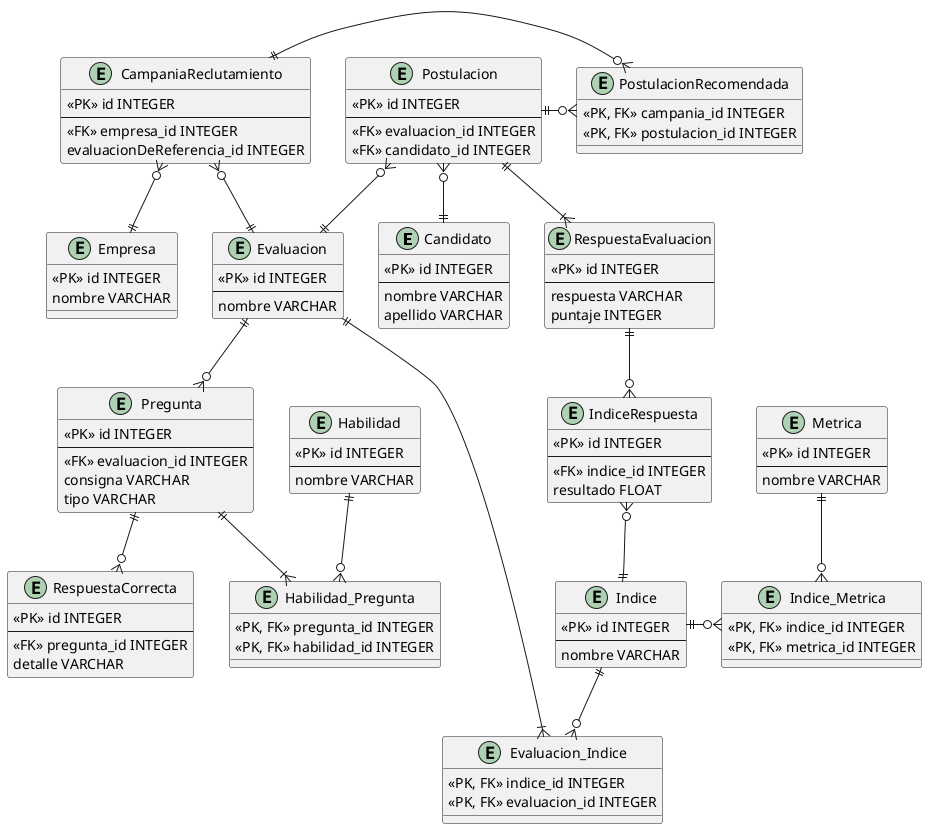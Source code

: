 @startuml
'https://plantuml.com/class-diagram

entity Candidato {
    <<PK>> id INTEGER
    ---
    nombre VARCHAR
    apellido VARCHAR
}

entity Empresa {
    <<PK>> id INTEGER
    nombre VARCHAR
}

entity Postulacion {
    <<PK>> id INTEGER
    ---
    <<FK>> evaluacion_id INTEGER
    <<FK>> candidato_id INTEGER
}

entity Evaluacion {
    <<PK>> id INTEGER
    ---
    nombre VARCHAR
}

entity Pregunta {
    <<PK>> id INTEGER
    ---
    <<FK>> evaluacion_id INTEGER
    consigna VARCHAR
    tipo VARCHAR
}

entity Habilidad_Pregunta {
    <<PK, FK>> pregunta_id INTEGER
    <<PK, FK>> habilidad_id INTEGER
}

entity Habilidad {
    <<PK>> id INTEGER
    ---
    nombre VARCHAR
}

entity RespuestaCorrecta {
    <<PK>> id INTEGER
    ---
    <<FK>> pregunta_id INTEGER
    detalle VARCHAR
}

entity Indice {
    <<PK>> id INTEGER
    ---
    nombre VARCHAR
}

entity Metrica {
    <<PK>> id INTEGER
    ---
    nombre VARCHAR
}

entity Indice_Metrica {
    <<PK, FK>> indice_id INTEGER
    <<PK, FK>> metrica_id INTEGER
}

entity Evaluacion_Indice {
    <<PK, FK>> indice_id INTEGER
    <<PK, FK>> evaluacion_id INTEGER
}

entity RespuestaEvaluacion {
    <<PK>> id INTEGER
    ---
    respuesta VARCHAR
    puntaje INTEGER
}

entity IndiceRespuesta {
    <<PK>> id INTEGER
    ---
    <<FK>> indice_id INTEGER
    resultado FLOAT
}

entity CampaniaReclutamiento {
    <<PK>> id INTEGER
    ---
    <<FK>> empresa_id INTEGER
    evaluacionDeReferencia_id INTEGER
}

entity PostulacionRecomendada {
    <<PK, FK>> campania_id INTEGER
    <<PK, FK>> postulacion_id INTEGER
}

CampaniaReclutamiento }o-=|| Empresa
CampaniaReclutamiento }o--|| Evaluacion
CampaniaReclutamiento ||-o{ PostulacionRecomendada
Postulacion ||-o{ PostulacionRecomendada
Postulacion }o--|| Evaluacion
Postulacion }o--|| Candidato
Postulacion ||--|{ RespuestaEvaluacion
RespuestaEvaluacion ||--o{ IndiceRespuesta
IndiceRespuesta }o--|| Indice
Indice ||-o{ Indice_Metrica
Metrica ||--o{ Indice_Metrica
Evaluacion ||--o{ Pregunta
Evaluacion ||--|{ Evaluacion_Indice
Indice ||--o{ Evaluacion_Indice
Pregunta ||--|{ Habilidad_Pregunta
Pregunta ||--o{ RespuestaCorrecta
Habilidad ||--o{ Habilidad_Pregunta

@enduml